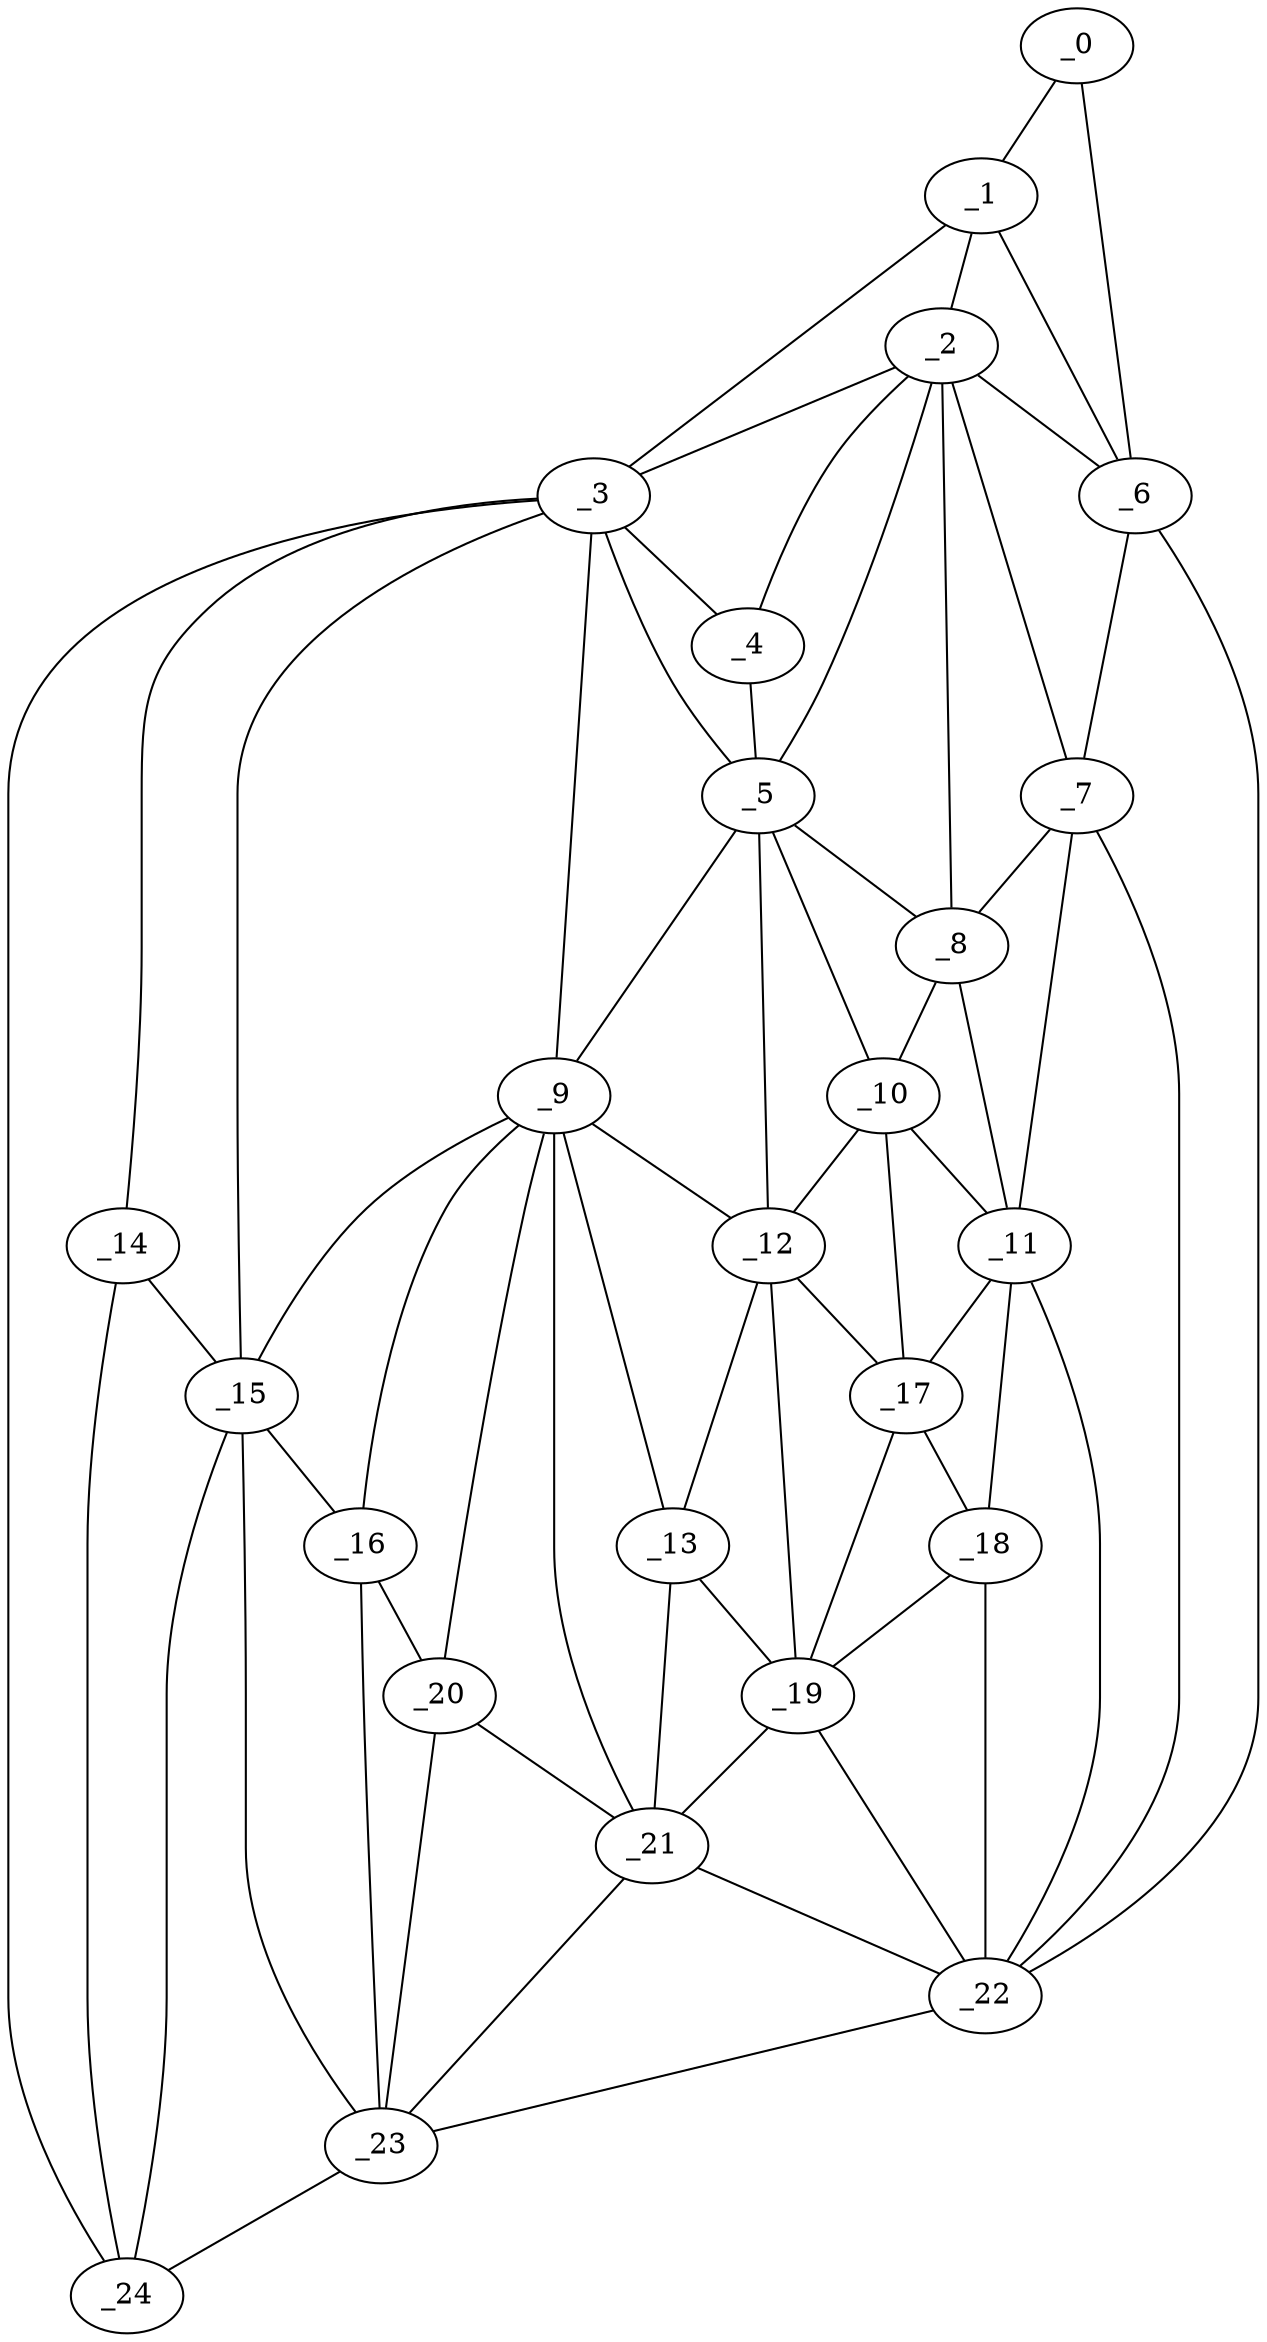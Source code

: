 graph "obj99__295.gxl" {
	_0	 [x=35,
		y=10];
	_1	 [x=35,
		y=15];
	_0 -- _1	 [valence=1];
	_6	 [x=50,
		y=4];
	_0 -- _6	 [valence=1];
	_2	 [x=37,
		y=33];
	_1 -- _2	 [valence=2];
	_3	 [x=38,
		y=117];
	_1 -- _3	 [valence=1];
	_1 -- _6	 [valence=2];
	_2 -- _3	 [valence=2];
	_4	 [x=39,
		y=65];
	_2 -- _4	 [valence=2];
	_5	 [x=47,
		y=64];
	_2 -- _5	 [valence=2];
	_2 -- _6	 [valence=2];
	_7	 [x=68,
		y=9];
	_2 -- _7	 [valence=2];
	_8	 [x=73,
		y=34];
	_2 -- _8	 [valence=1];
	_3 -- _4	 [valence=1];
	_3 -- _5	 [valence=2];
	_9	 [x=77,
		y=76];
	_3 -- _9	 [valence=1];
	_14	 [x=86,
		y=113];
	_3 -- _14	 [valence=1];
	_15	 [x=87,
		y=105];
	_3 -- _15	 [valence=2];
	_24	 [x=96,
		y=114];
	_3 -- _24	 [valence=1];
	_4 -- _5	 [valence=2];
	_5 -- _8	 [valence=2];
	_5 -- _9	 [valence=2];
	_10	 [x=80,
		y=42];
	_5 -- _10	 [valence=1];
	_12	 [x=83,
		y=50];
	_5 -- _12	 [valence=2];
	_6 -- _7	 [valence=2];
	_22	 [x=96,
		y=16];
	_6 -- _22	 [valence=1];
	_7 -- _8	 [valence=2];
	_11	 [x=81,
		y=33];
	_7 -- _11	 [valence=2];
	_7 -- _22	 [valence=1];
	_8 -- _10	 [valence=2];
	_8 -- _11	 [valence=2];
	_9 -- _12	 [valence=1];
	_13	 [x=86,
		y=56];
	_9 -- _13	 [valence=2];
	_9 -- _15	 [valence=2];
	_16	 [x=89,
		y=95];
	_9 -- _16	 [valence=2];
	_20	 [x=94,
		y=77];
	_9 -- _20	 [valence=2];
	_21	 [x=95,
		y=67];
	_9 -- _21	 [valence=2];
	_10 -- _11	 [valence=2];
	_10 -- _12	 [valence=2];
	_17	 [x=90,
		y=40];
	_10 -- _17	 [valence=2];
	_11 -- _17	 [valence=2];
	_18	 [x=91,
		y=31];
	_11 -- _18	 [valence=2];
	_11 -- _22	 [valence=2];
	_12 -- _13	 [valence=2];
	_12 -- _17	 [valence=2];
	_19	 [x=91,
		y=48];
	_12 -- _19	 [valence=1];
	_13 -- _19	 [valence=2];
	_13 -- _21	 [valence=2];
	_14 -- _15	 [valence=2];
	_14 -- _24	 [valence=2];
	_15 -- _16	 [valence=1];
	_23	 [x=96,
		y=97];
	_15 -- _23	 [valence=2];
	_15 -- _24	 [valence=1];
	_16 -- _20	 [valence=2];
	_16 -- _23	 [valence=1];
	_17 -- _18	 [valence=1];
	_17 -- _19	 [valence=2];
	_18 -- _19	 [valence=2];
	_18 -- _22	 [valence=1];
	_19 -- _21	 [valence=2];
	_19 -- _22	 [valence=1];
	_20 -- _21	 [valence=2];
	_20 -- _23	 [valence=2];
	_21 -- _22	 [valence=2];
	_21 -- _23	 [valence=2];
	_22 -- _23	 [valence=1];
	_23 -- _24	 [valence=1];
}
